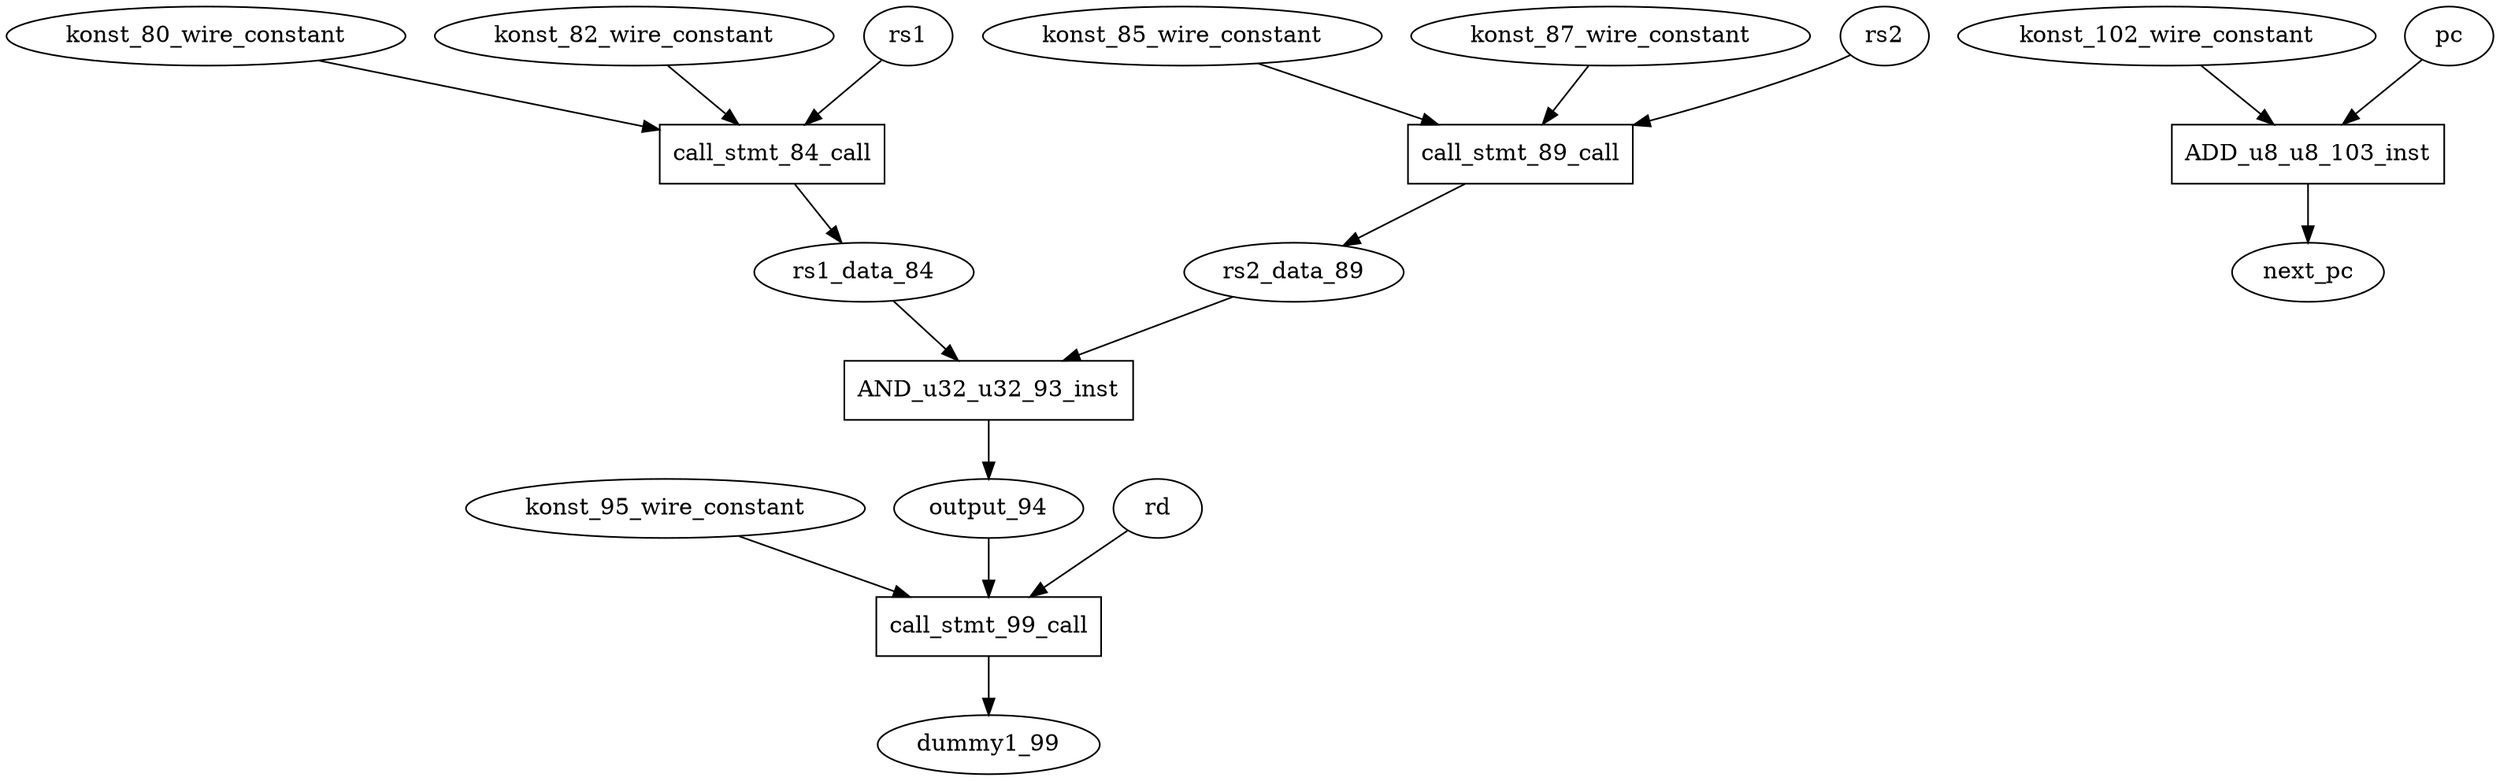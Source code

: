 digraph data_path {
  dummy1_99 [shape=ellipse];
  konst_102_wire_constant [shape=ellipse];
  konst_80_wire_constant [shape=ellipse];
  konst_82_wire_constant [shape=ellipse];
  konst_85_wire_constant [shape=ellipse];
  konst_87_wire_constant [shape=ellipse];
  konst_95_wire_constant [shape=ellipse];
  output_94 [shape=ellipse];
  rs1_data_84 [shape=ellipse];
  rs2_data_89 [shape=ellipse];
  ADD_u8_u8_103_inst [shape=rectangle];
pc  -> ADD_u8_u8_103_inst;
konst_102_wire_constant  -> ADD_u8_u8_103_inst;
ADD_u8_u8_103_inst -> next_pc;
  AND_u32_u32_93_inst [shape=rectangle];
rs1_data_84  -> AND_u32_u32_93_inst;
rs2_data_89  -> AND_u32_u32_93_inst;
AND_u32_u32_93_inst -> output_94;
  call_stmt_84_call [shape=rectangle];
konst_80_wire_constant  -> call_stmt_84_call;
rs1  -> call_stmt_84_call;
konst_82_wire_constant  -> call_stmt_84_call;
call_stmt_84_call -> rs1_data_84;
  call_stmt_89_call [shape=rectangle];
konst_85_wire_constant  -> call_stmt_89_call;
rs2  -> call_stmt_89_call;
konst_87_wire_constant  -> call_stmt_89_call;
call_stmt_89_call -> rs2_data_89;
  call_stmt_99_call [shape=rectangle];
konst_95_wire_constant  -> call_stmt_99_call;
rd  -> call_stmt_99_call;
output_94  -> call_stmt_99_call;
call_stmt_99_call -> dummy1_99;
}
